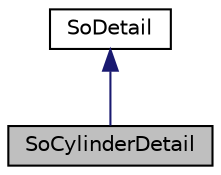 digraph "SoCylinderDetail"
{
 // LATEX_PDF_SIZE
  edge [fontname="Helvetica",fontsize="10",labelfontname="Helvetica",labelfontsize="10"];
  node [fontname="Helvetica",fontsize="10",shape=record];
  Node1 [label="SoCylinderDetail",height=0.2,width=0.4,color="black", fillcolor="grey75", style="filled", fontcolor="black",tooltip="The SoCylinderDetail class contains information about the parts of a SoCylinder shape."];
  Node2 -> Node1 [dir="back",color="midnightblue",fontsize="10",style="solid",fontname="Helvetica"];
  Node2 [label="SoDetail",height=0.2,width=0.4,color="black", fillcolor="white", style="filled",URL="$classSoDetail.html",tooltip="The SoDetail class is the superclass for all classes storing detailed information about particular sh..."];
}
